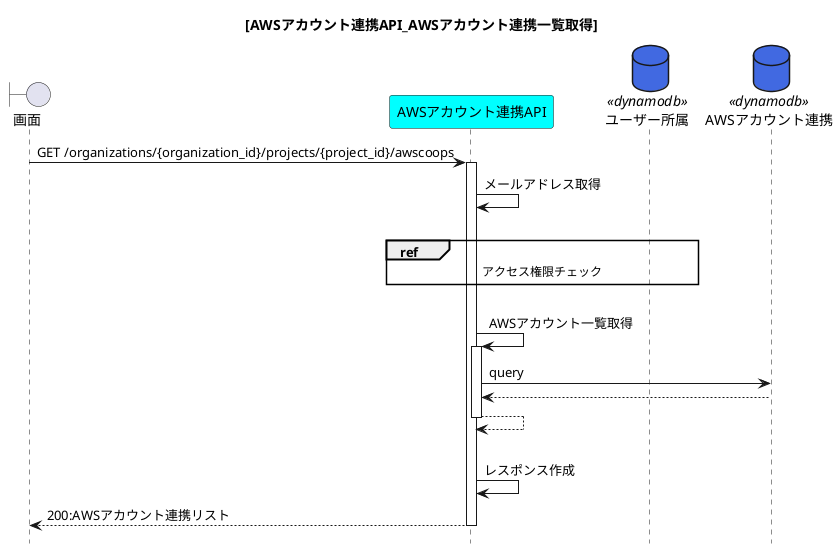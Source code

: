 @startuml{API_AWSアカウント連携_AWSアカウント連携一覧取得.png}
title [AWSアカウント連携API_AWSアカウント連携一覧取得]
hide footbox

boundary 画面 as view
participant AWSアカウント連携API as api_awsac_coops #cyan
'database ユーザープール as user_pools <<cognito>> #purple
database ユーザー所属 as table_affiliation <<dynamodb>> #royalblue
database AWSアカウント連携 as table_awsac_coops <<dynamodb>> #royalblue
box "ユーザーのAWS" #floralwhite
'participant AWS as users_aws #efaf27
end box

view -> api_awsac_coops :GET /organizations/{organization_id}/projects/{project_id}/awscoops
activate api_awsac_coops
    api_awsac_coops -> api_awsac_coops :メールアドレス取得
    |||
    ref over api_awsac_coops, table_affiliation :アクセス権限チェック
    |||
    api_awsac_coops -> api_awsac_coops :AWSアカウント一覧取得
    activate api_awsac_coops
        api_awsac_coops -> table_awsac_coops :query
        table_awsac_coops --> api_awsac_coops
        api_awsac_coops --> api_awsac_coops
    deactivate api_awsac_coops
    |||
    api_awsac_coops -> api_awsac_coops :レスポンス作成
    api_awsac_coops --> view : 200:AWSアカウント連携リスト
deactivate api_awsac_coops

@enduml

